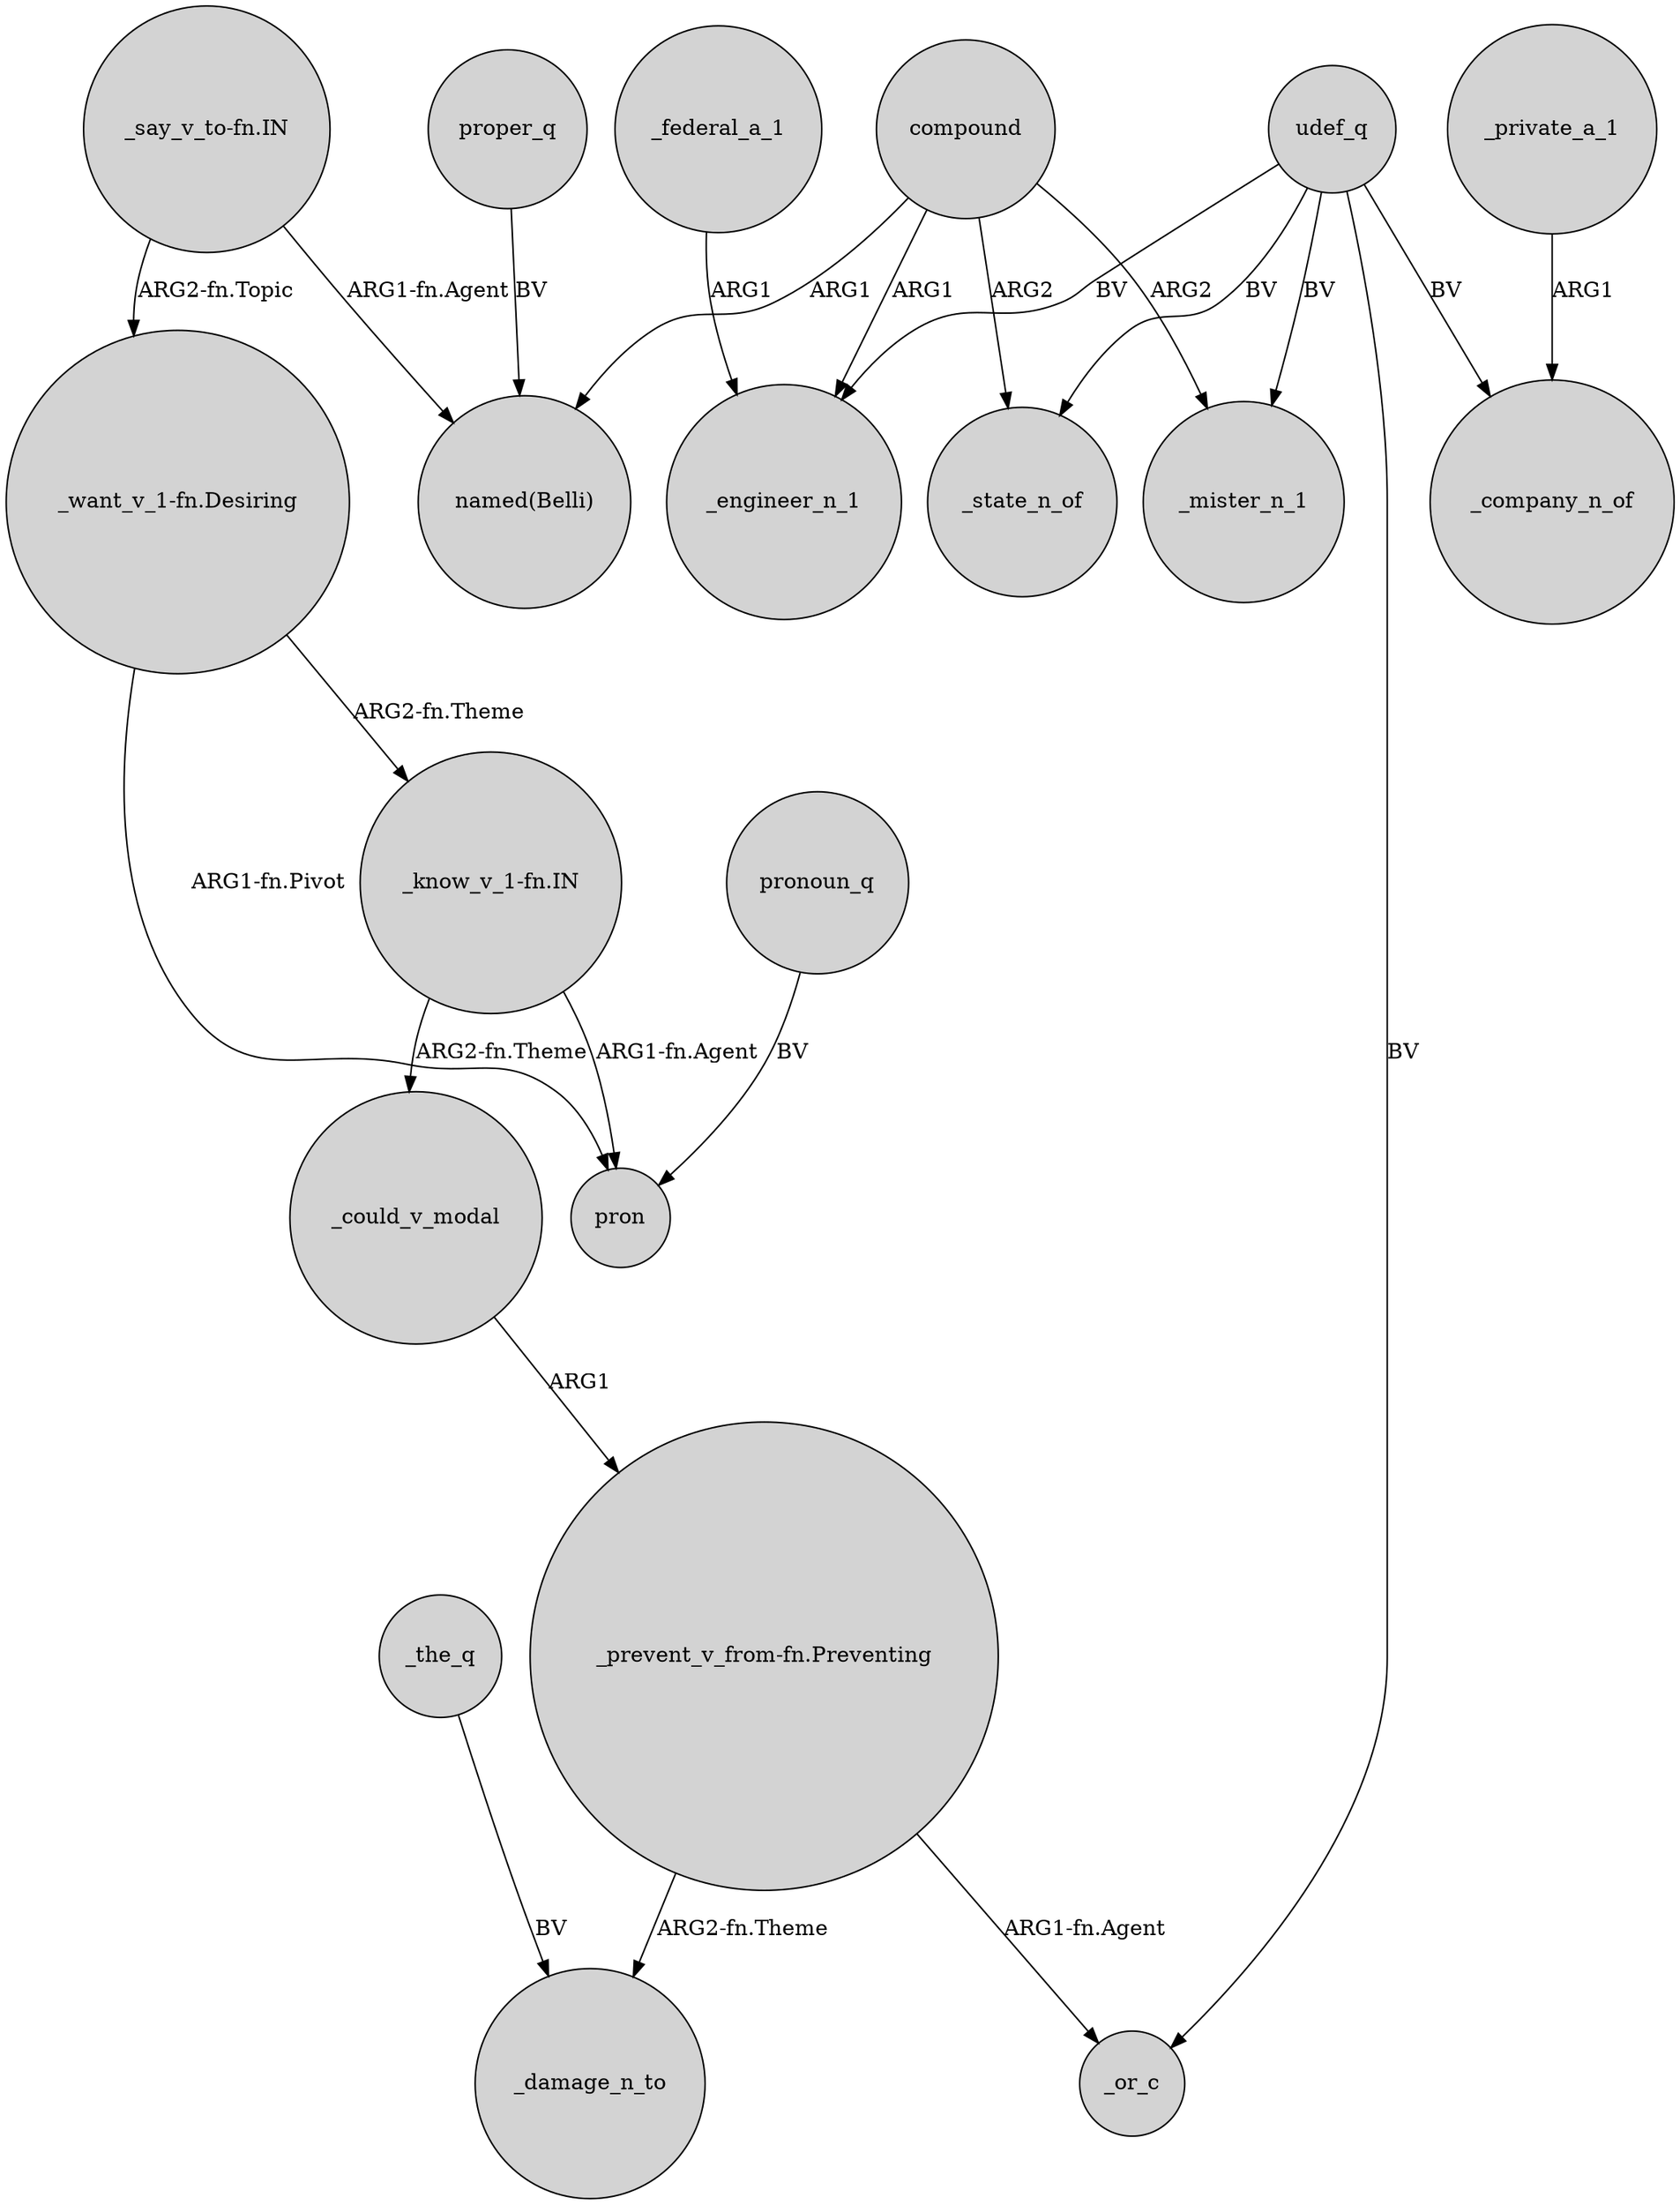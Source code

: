 digraph {
	node [shape=circle style=filled]
	udef_q -> _engineer_n_1 [label=BV]
	"_say_v_to-fn.IN" -> "named(Belli)" [label="ARG1-fn.Agent"]
	"_prevent_v_from-fn.Preventing" -> _damage_n_to [label="ARG2-fn.Theme"]
	udef_q -> _state_n_of [label=BV]
	compound -> _mister_n_1 [label=ARG2]
	"_know_v_1-fn.IN" -> _could_v_modal [label="ARG2-fn.Theme"]
	"_want_v_1-fn.Desiring" -> pron [label="ARG1-fn.Pivot"]
	udef_q -> _mister_n_1 [label=BV]
	compound -> _state_n_of [label=ARG2]
	"_know_v_1-fn.IN" -> pron [label="ARG1-fn.Agent"]
	udef_q -> _or_c [label=BV]
	pronoun_q -> pron [label=BV]
	"_prevent_v_from-fn.Preventing" -> _or_c [label="ARG1-fn.Agent"]
	"_say_v_to-fn.IN" -> "_want_v_1-fn.Desiring" [label="ARG2-fn.Topic"]
	proper_q -> "named(Belli)" [label=BV]
	udef_q -> _company_n_of [label=BV]
	_the_q -> _damage_n_to [label=BV]
	compound -> "named(Belli)" [label=ARG1]
	compound -> _engineer_n_1 [label=ARG1]
	_federal_a_1 -> _engineer_n_1 [label=ARG1]
	_could_v_modal -> "_prevent_v_from-fn.Preventing" [label=ARG1]
	"_want_v_1-fn.Desiring" -> "_know_v_1-fn.IN" [label="ARG2-fn.Theme"]
	_private_a_1 -> _company_n_of [label=ARG1]
}
